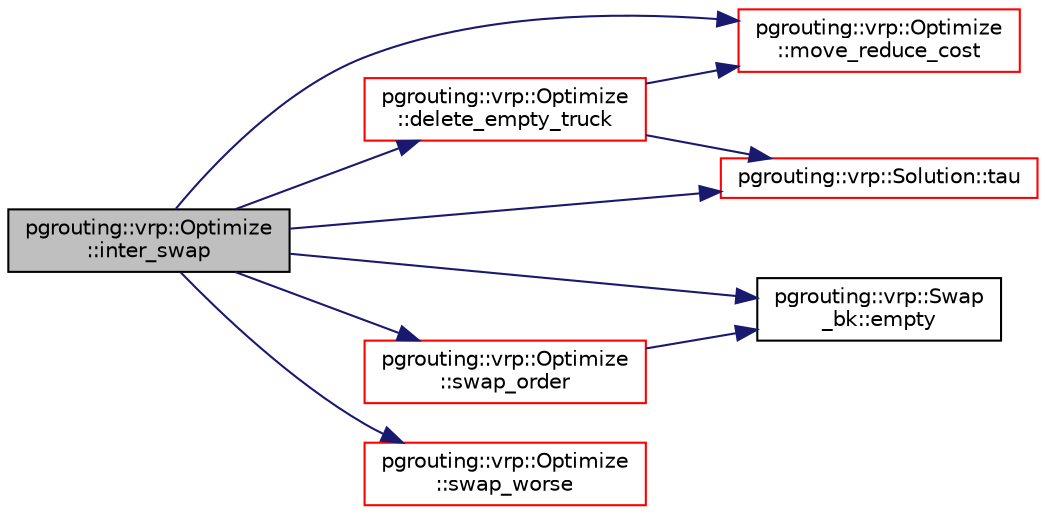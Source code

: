 digraph "pgrouting::vrp::Optimize::inter_swap"
{
  edge [fontname="Helvetica",fontsize="10",labelfontname="Helvetica",labelfontsize="10"];
  node [fontname="Helvetica",fontsize="10",shape=record];
  rankdir="LR";
  Node479 [label="pgrouting::vrp::Optimize\l::inter_swap",height=0.2,width=0.4,color="black", fillcolor="grey75", style="filled", fontcolor="black"];
  Node479 -> Node480 [color="midnightblue",fontsize="10",style="solid",fontname="Helvetica"];
  Node480 [label="pgrouting::vrp::Optimize\l::delete_empty_truck",height=0.2,width=0.4,color="red", fillcolor="white", style="filled",URL="$classpgrouting_1_1vrp_1_1Optimize.html#a4dcb408130c2ed4164b8d754d11ad44b"];
  Node480 -> Node482 [color="midnightblue",fontsize="10",style="solid",fontname="Helvetica"];
  Node482 [label="pgrouting::vrp::Optimize\l::move_reduce_cost",height=0.2,width=0.4,color="red", fillcolor="white", style="filled",URL="$classpgrouting_1_1vrp_1_1Optimize.html#a18e362ade6f898d3b1cbba0505e5abcf"];
  Node480 -> Node544 [color="midnightblue",fontsize="10",style="solid",fontname="Helvetica"];
  Node544 [label="pgrouting::vrp::Solution::tau",height=0.2,width=0.4,color="red", fillcolor="white", style="filled",URL="$classpgrouting_1_1vrp_1_1Solution.html#af57a4f8691ed496abe7e024e90c74492"];
  Node479 -> Node548 [color="midnightblue",fontsize="10",style="solid",fontname="Helvetica"];
  Node548 [label="pgrouting::vrp::Swap\l_bk::empty",height=0.2,width=0.4,color="black", fillcolor="white", style="filled",URL="$classpgrouting_1_1vrp_1_1Swap__bk.html#a88ace9e98fd750245de318deb762011a"];
  Node479 -> Node482 [color="midnightblue",fontsize="10",style="solid",fontname="Helvetica"];
  Node479 -> Node549 [color="midnightblue",fontsize="10",style="solid",fontname="Helvetica"];
  Node549 [label="pgrouting::vrp::Optimize\l::swap_order",height=0.2,width=0.4,color="red", fillcolor="white", style="filled",URL="$classpgrouting_1_1vrp_1_1Optimize.html#a59e81988357151065d6dd02c742a3d84"];
  Node549 -> Node548 [color="midnightblue",fontsize="10",style="solid",fontname="Helvetica"];
  Node479 -> Node552 [color="midnightblue",fontsize="10",style="solid",fontname="Helvetica"];
  Node552 [label="pgrouting::vrp::Optimize\l::swap_worse",height=0.2,width=0.4,color="red", fillcolor="white", style="filled",URL="$classpgrouting_1_1vrp_1_1Optimize.html#a39173d526079577d40c59371bcfcc680"];
  Node479 -> Node544 [color="midnightblue",fontsize="10",style="solid",fontname="Helvetica"];
}
